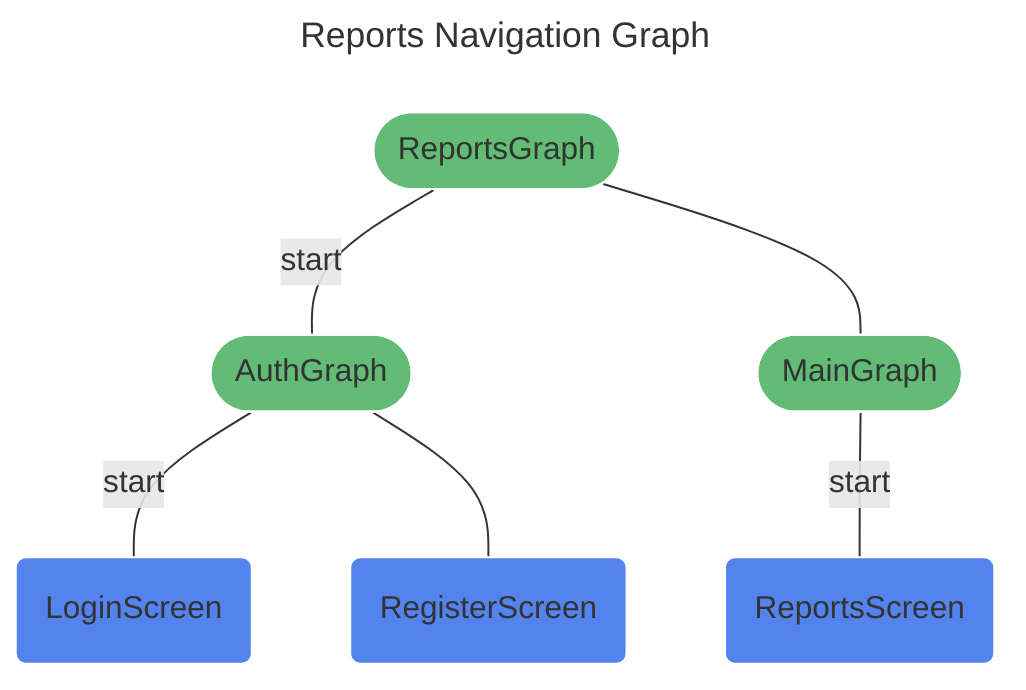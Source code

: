 ---
title: Reports Navigation Graph
---
%%{init: {'theme':'base', 'themeVariables': { 'primaryTextColor': '#fff' }}%%
graph TD
reports(["ReportsGraph"]) -- "start" --- auth(["AuthGraph"])
reports(["ReportsGraph"]) --- main(["MainGraph"])
auth(["AuthGraph"]) -- "start" --- Login("LoginScreen")
auth(["AuthGraph"]) --- Register("RegisterScreen")
main(["MainGraph"]) -- "start" --- Reports("ReportsScreen")


classDef destination fill:#5383EC,stroke:#ffffff;
class Login,Register,Reports destination;
classDef navgraph fill:#63BC76,stroke:#ffffff;
class auth,main,reports,auth,main navgraph;